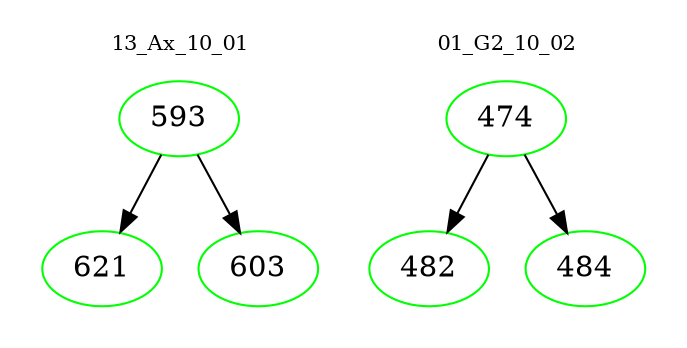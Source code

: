 digraph{
subgraph cluster_0 {
color = white
label = "13_Ax_10_01";
fontsize=10;
T0_593 [label="593", color="green"]
T0_593 -> T0_621 [color="black"]
T0_621 [label="621", color="green"]
T0_593 -> T0_603 [color="black"]
T0_603 [label="603", color="green"]
}
subgraph cluster_1 {
color = white
label = "01_G2_10_02";
fontsize=10;
T1_474 [label="474", color="green"]
T1_474 -> T1_482 [color="black"]
T1_482 [label="482", color="green"]
T1_474 -> T1_484 [color="black"]
T1_484 [label="484", color="green"]
}
}
